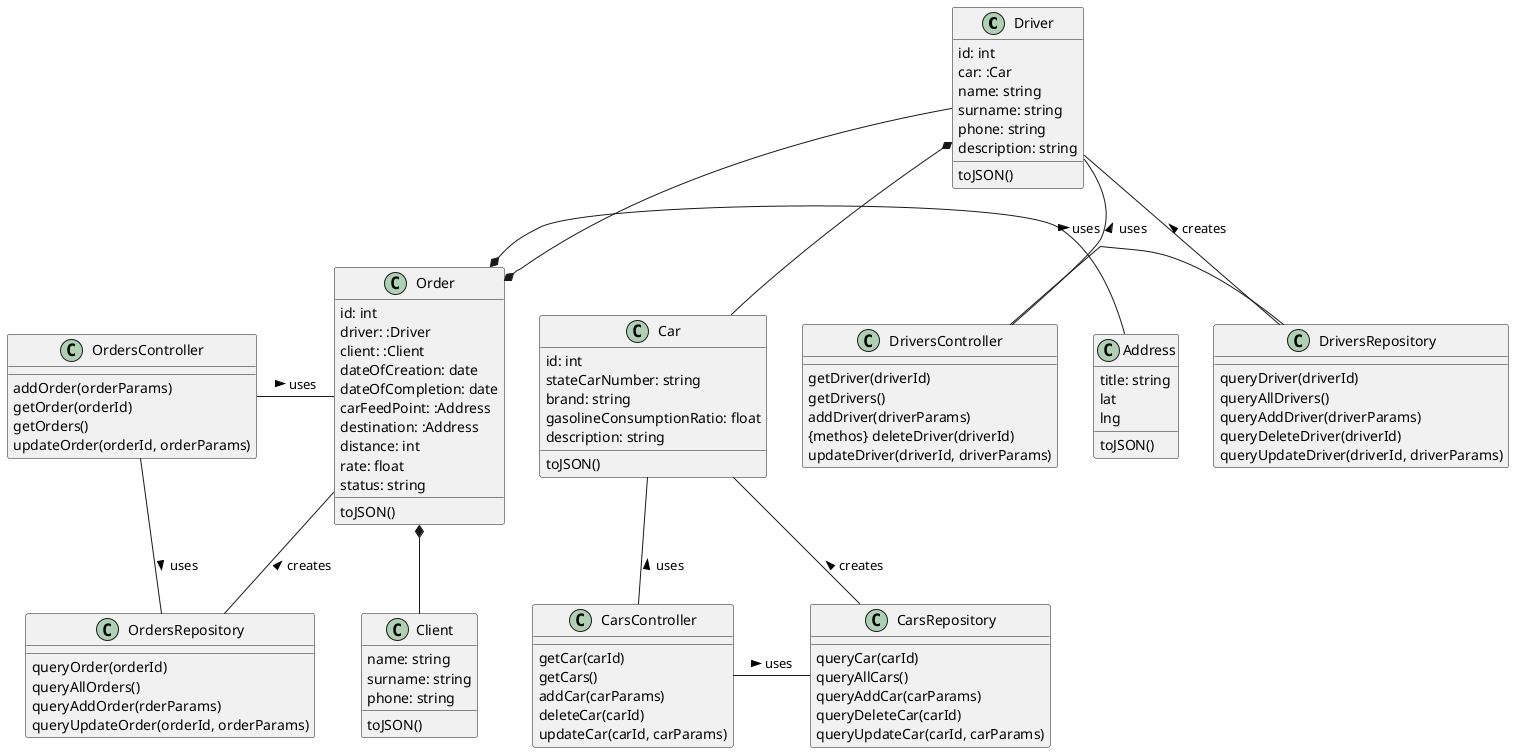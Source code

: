 http://www.plantuml.com/plantuml/uml/fLNHRXen47o_h_0ZZU07xg5AH5IfVKYYLFa0vxmGIpxxwhLRHOX_hp46UrbqHUeBqUsCPsR75xZ787s8e-aUlVuDNjojbFjZLs8jVVViLPx4QIKoN4S6Dc4b7fJoWDYjZGORn85u9pAbI-TnxMpmpfXq8WlYAqmETN3-K_GY8g3uoeXnojnAe0TRmk11XWEdXAU6PSOyhzFhZfN65IgD-kUTgNqULItEy7hx4GgFfon7k7kU4lDkC19HN3hikjq8uSEflP1APNJX3fylqiiHlrHu2w61lwih42wQOPnKiYP7be98xqicja8JwbS4_ybyM_3166PUaDD2hIcblDqGigIah-2ER9-mnI1hk3ecgQHIXSdIA30GWEkK7Yko5CtnVSqsrn-NhTtbZ6pEWnByaQRbhVB8h4_-xqKxFU8BbVya3mwoSiaHcXnF5HCEAvhXIq7LzZJzJEdCY5NFboZGx2Rq3lxXyZQ_4t_53sjiD9Wae5Klj0tdPmp7ItsAupluFZrxRRTd-DrBgzXqAz4PRI5TCyPn2jhPLva-Ux4nJbPn1JXudV6gSLebk1y_dvyMb-tFP1ra2jYdiEU9bIEmT1ZzrVdquIoVtfgnVgtDPIoNa68UjwdPy-_a8RxHqF3pDzLcxK7c1Fdv4dJZP831kOzl0Eh5wQnSVfBRpOAsHPUZ6eEq0z3uFkdNMwolICGRBh1ODEq47Golt3JYPbRnM9RO_TU5p-I-1wlYQFu2

@startuml
Driver *-down- Car
Order *-up- Driver
Order *-left- Address
Client -up-* Order
CarsController - CarsRepository : uses >
CarsController -up- Car : uses >
CarsRepository -up- Car : creates >
DriversController - DriversRepository : uses >
DriversController -up- Driver : uses >
DriversRepository -up- Driver : creates >
OrdersController - Order : uses >
OrdersController -right- OrdersRepository : uses >
OrdersRepository -up- Order : creates >

class OrdersController{
{method} addOrder(orderParams)
{method} getOrder(orderId)
{method} getOrders()
{method} updateOrder(orderId, orderParams)
}
class OrdersRepository {
{method} queryOrder(orderId)
{method} queryAllOrders()
{method} queryAddOrder(rderParams)
{method} queryUpdateOrder(orderId, orderParams)
}

class CarsController{
{method} getCar(carId)
{method} getCars()
{method} addCar(carParams)
{method} deleteCar(carId)
{method} updateCar(carId, carParams)
}
class CarsRepository {
{method} queryCar(carId)
{method} queryAllCars()
{method} queryAddCar(carParams)
{method} queryDeleteCar(carId)
{method} queryUpdateCar(carId, carParams)
}

class DriversController {
{method} getDriver(driverId)
{method} getDrivers()
{method} addDriver(driverParams)
{methos} deleteDriver(driverId)
{method} updateDriver(driverId, driverParams)
}
class DriversRepository {
{method} queryDriver(driverId)
{method} queryAllDrivers()
{method} queryAddDriver(driverParams)
{method} queryDeleteDriver(driverId)
{method} queryUpdateDriver(driverId, driverParams)
}

class Car {
{field} id: int
{field} stateCarNumber: string
{field} brand: string
{field} gasolineConsumptionRatio: float
{field} description: string
{method} toJSON()
}
class Driver {
{field} id: int
{field} car: :Car
{field} name: string
{field} surname: string
{field} phone: string
{field} description: string
{method} toJSON()
}

class Order {
{field} id: int
{field} driver: :Driver
{field} client: :Client
{field} dateOfCreation: date
{field} dateOfCompletion: date
{field} carFeedPoint: :Address
{field} destination: :Address
{field} distance: int
{field} rate: float
{field} status: string
{method} toJSON()
}
class Address {
{field} title: string
{field} lat
{field} lng
{method} toJSON()
}
class Client {
{field} name: string
{field} surname: string
{field} phone: string
{method} toJSON()
}
@enduml